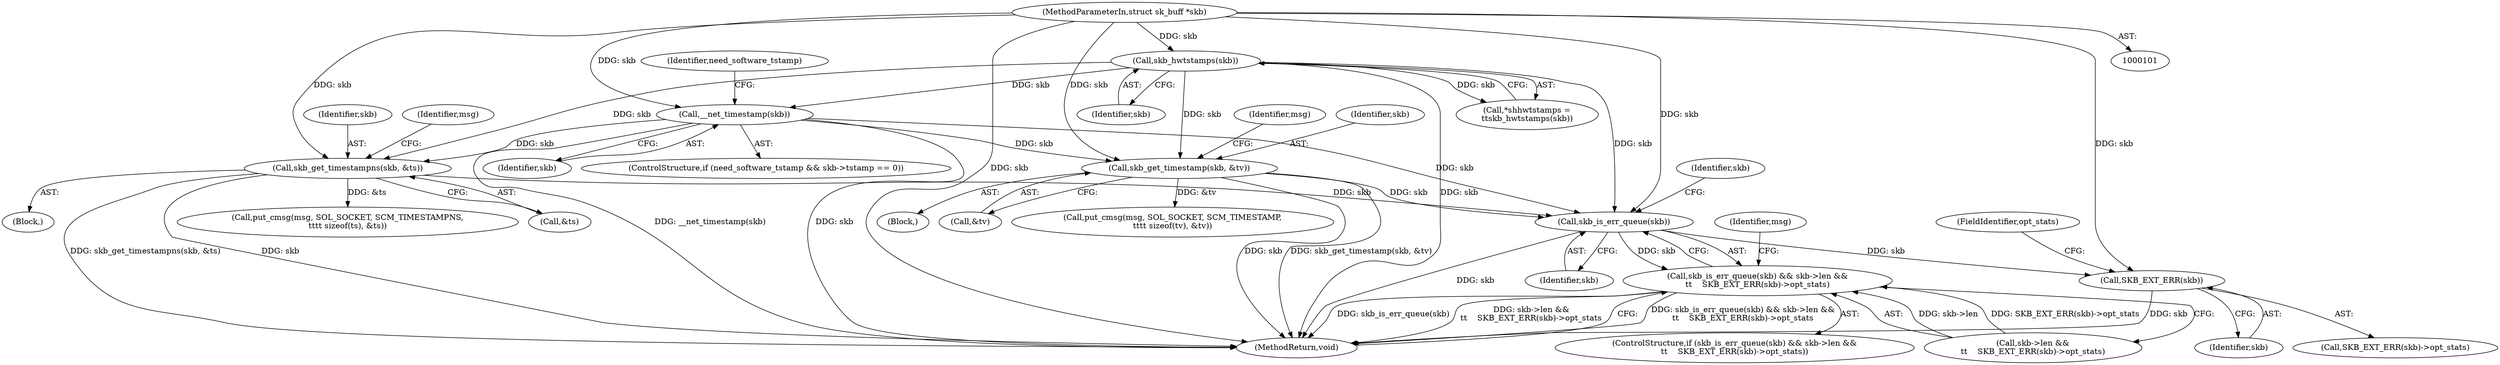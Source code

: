 digraph "0_linux_4ef1b2869447411ad3ef91ad7d4891a83c1a509a_2@pointer" {
"1000229" [label="(Call,skb_is_err_queue(skb))"];
"1000157" [label="(Call,skb_get_timestampns(skb, &ts))"];
"1000120" [label="(Call,skb_hwtstamps(skb))"];
"1000104" [label="(MethodParameterIn,struct sk_buff *skb)"];
"1000130" [label="(Call,__net_timestamp(skb))"];
"1000142" [label="(Call,skb_get_timestamp(skb, &tv))"];
"1000228" [label="(Call,skb_is_err_queue(skb) && skb->len &&\n\t\t    SKB_EXT_ERR(skb)->opt_stats)"];
"1000236" [label="(Call,SKB_EXT_ERR(skb))"];
"1000157" [label="(Call,skb_get_timestampns(skb, &ts))"];
"1000143" [label="(Identifier,skb)"];
"1000146" [label="(Call,put_cmsg(msg, SOL_SOCKET, SCM_TIMESTAMP,\n\t\t\t\t sizeof(tv), &tv))"];
"1000227" [label="(ControlStructure,if (skb_is_err_queue(skb) && skb->len &&\n\t\t    SKB_EXT_ERR(skb)->opt_stats))"];
"1000228" [label="(Call,skb_is_err_queue(skb) && skb->len &&\n\t\t    SKB_EXT_ERR(skb)->opt_stats)"];
"1000104" [label="(MethodParameterIn,struct sk_buff *skb)"];
"1000133" [label="(Identifier,need_software_tstamp)"];
"1000229" [label="(Call,skb_is_err_queue(skb))"];
"1000161" [label="(Call,put_cmsg(msg, SOL_SOCKET, SCM_TIMESTAMPNS,\n\t\t\t\t sizeof(ts), &ts))"];
"1000230" [label="(Identifier,skb)"];
"1000240" [label="(Identifier,msg)"];
"1000120" [label="(Call,skb_hwtstamps(skb))"];
"1000144" [label="(Call,&tv)"];
"1000142" [label="(Call,skb_get_timestamp(skb, &tv))"];
"1000235" [label="(Call,SKB_EXT_ERR(skb)->opt_stats)"];
"1000131" [label="(Identifier,skb)"];
"1000231" [label="(Call,skb->len &&\n\t\t    SKB_EXT_ERR(skb)->opt_stats)"];
"1000159" [label="(Call,&ts)"];
"1000147" [label="(Identifier,msg)"];
"1000237" [label="(Identifier,skb)"];
"1000118" [label="(Call,*shhwtstamps =\n\t\tskb_hwtstamps(skb))"];
"1000238" [label="(FieldIdentifier,opt_stats)"];
"1000140" [label="(Block,)"];
"1000158" [label="(Identifier,skb)"];
"1000236" [label="(Call,SKB_EXT_ERR(skb))"];
"1000121" [label="(Identifier,skb)"];
"1000155" [label="(Block,)"];
"1000162" [label="(Identifier,msg)"];
"1000122" [label="(ControlStructure,if (need_software_tstamp && skb->tstamp == 0))"];
"1000249" [label="(MethodReturn,void)"];
"1000130" [label="(Call,__net_timestamp(skb))"];
"1000233" [label="(Identifier,skb)"];
"1000229" -> "1000228"  [label="AST: "];
"1000229" -> "1000230"  [label="CFG: "];
"1000230" -> "1000229"  [label="AST: "];
"1000233" -> "1000229"  [label="CFG: "];
"1000228" -> "1000229"  [label="CFG: "];
"1000229" -> "1000249"  [label="DDG: skb"];
"1000229" -> "1000228"  [label="DDG: skb"];
"1000157" -> "1000229"  [label="DDG: skb"];
"1000120" -> "1000229"  [label="DDG: skb"];
"1000142" -> "1000229"  [label="DDG: skb"];
"1000130" -> "1000229"  [label="DDG: skb"];
"1000104" -> "1000229"  [label="DDG: skb"];
"1000229" -> "1000236"  [label="DDG: skb"];
"1000157" -> "1000155"  [label="AST: "];
"1000157" -> "1000159"  [label="CFG: "];
"1000158" -> "1000157"  [label="AST: "];
"1000159" -> "1000157"  [label="AST: "];
"1000162" -> "1000157"  [label="CFG: "];
"1000157" -> "1000249"  [label="DDG: skb_get_timestampns(skb, &ts)"];
"1000157" -> "1000249"  [label="DDG: skb"];
"1000120" -> "1000157"  [label="DDG: skb"];
"1000130" -> "1000157"  [label="DDG: skb"];
"1000104" -> "1000157"  [label="DDG: skb"];
"1000157" -> "1000161"  [label="DDG: &ts"];
"1000120" -> "1000118"  [label="AST: "];
"1000120" -> "1000121"  [label="CFG: "];
"1000121" -> "1000120"  [label="AST: "];
"1000118" -> "1000120"  [label="CFG: "];
"1000120" -> "1000249"  [label="DDG: skb"];
"1000120" -> "1000118"  [label="DDG: skb"];
"1000104" -> "1000120"  [label="DDG: skb"];
"1000120" -> "1000130"  [label="DDG: skb"];
"1000120" -> "1000142"  [label="DDG: skb"];
"1000104" -> "1000101"  [label="AST: "];
"1000104" -> "1000249"  [label="DDG: skb"];
"1000104" -> "1000130"  [label="DDG: skb"];
"1000104" -> "1000142"  [label="DDG: skb"];
"1000104" -> "1000236"  [label="DDG: skb"];
"1000130" -> "1000122"  [label="AST: "];
"1000130" -> "1000131"  [label="CFG: "];
"1000131" -> "1000130"  [label="AST: "];
"1000133" -> "1000130"  [label="CFG: "];
"1000130" -> "1000249"  [label="DDG: __net_timestamp(skb)"];
"1000130" -> "1000249"  [label="DDG: skb"];
"1000130" -> "1000142"  [label="DDG: skb"];
"1000142" -> "1000140"  [label="AST: "];
"1000142" -> "1000144"  [label="CFG: "];
"1000143" -> "1000142"  [label="AST: "];
"1000144" -> "1000142"  [label="AST: "];
"1000147" -> "1000142"  [label="CFG: "];
"1000142" -> "1000249"  [label="DDG: skb_get_timestamp(skb, &tv)"];
"1000142" -> "1000249"  [label="DDG: skb"];
"1000142" -> "1000146"  [label="DDG: &tv"];
"1000228" -> "1000227"  [label="AST: "];
"1000228" -> "1000231"  [label="CFG: "];
"1000231" -> "1000228"  [label="AST: "];
"1000240" -> "1000228"  [label="CFG: "];
"1000249" -> "1000228"  [label="CFG: "];
"1000228" -> "1000249"  [label="DDG: skb_is_err_queue(skb) && skb->len &&\n\t\t    SKB_EXT_ERR(skb)->opt_stats"];
"1000228" -> "1000249"  [label="DDG: skb_is_err_queue(skb)"];
"1000228" -> "1000249"  [label="DDG: skb->len &&\n\t\t    SKB_EXT_ERR(skb)->opt_stats"];
"1000231" -> "1000228"  [label="DDG: skb->len"];
"1000231" -> "1000228"  [label="DDG: SKB_EXT_ERR(skb)->opt_stats"];
"1000236" -> "1000235"  [label="AST: "];
"1000236" -> "1000237"  [label="CFG: "];
"1000237" -> "1000236"  [label="AST: "];
"1000238" -> "1000236"  [label="CFG: "];
"1000236" -> "1000249"  [label="DDG: skb"];
}
